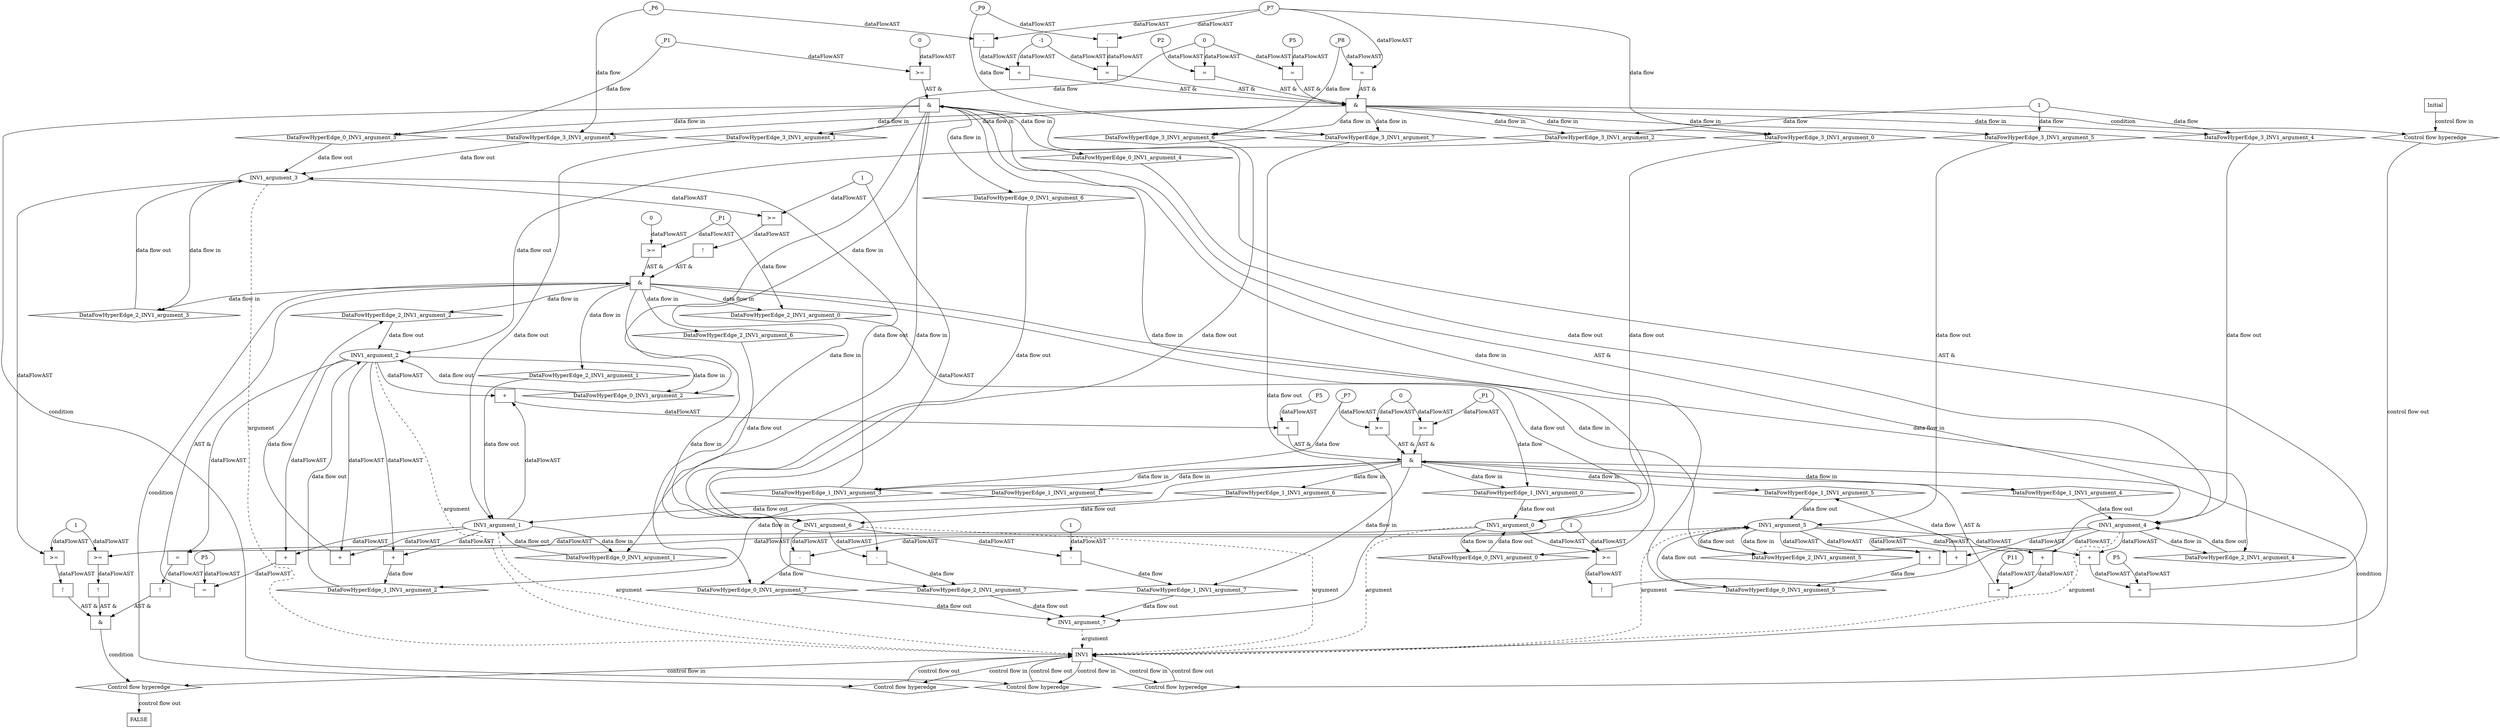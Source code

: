 digraph dag {
"INV1" [label="INV1" nodeName="INV1" class=cfn  shape="rect"];
FALSE [label="FALSE" nodeName=FALSE class=cfn  shape="rect"];
Initial [label="Initial" nodeName=Initial class=cfn  shape="rect"];
ControlFowHyperEdge_0 [label="Control flow hyperedge" nodeName=ControlFowHyperEdge_0 class=controlFlowHyperEdge shape="diamond"];
"INV1" -> ControlFowHyperEdge_0 [label="control flow in"]
ControlFowHyperEdge_0 -> "INV1" [label="control flow out"]
ControlFowHyperEdge_1 [label="Control flow hyperedge" nodeName=ControlFowHyperEdge_1 class=controlFlowHyperEdge shape="diamond"];
"INV1" -> ControlFowHyperEdge_1 [label="control flow in"]
ControlFowHyperEdge_1 -> "INV1" [label="control flow out"]
ControlFowHyperEdge_2 [label="Control flow hyperedge" nodeName=ControlFowHyperEdge_2 class=controlFlowHyperEdge shape="diamond"];
"INV1" -> ControlFowHyperEdge_2 [label="control flow in"]
ControlFowHyperEdge_2 -> "INV1" [label="control flow out"]
ControlFowHyperEdge_3 [label="Control flow hyperedge" nodeName=ControlFowHyperEdge_3 class=controlFlowHyperEdge shape="diamond"];
"Initial" -> ControlFowHyperEdge_3 [label="control flow in"]
ControlFowHyperEdge_3 -> "INV1" [label="control flow out"]
ControlFowHyperEdge_4 [label="Control flow hyperedge" nodeName=ControlFowHyperEdge_4 class=controlFlowHyperEdge shape="diamond"];
"INV1" -> ControlFowHyperEdge_4 [label="control flow in"]
ControlFowHyperEdge_4 -> "FALSE" [label="control flow out"]
"INV1_argument_0" [label="INV1_argument_0" nodeName=argument0 class=argument  head="INV1" shape="oval"];
"INV1_argument_0" -> "INV1"[label="argument" style="dashed"]
"INV1_argument_1" [label="INV1_argument_1" nodeName=argument1 class=argument  head="INV1" shape="oval"];
"INV1_argument_1" -> "INV1"[label="argument" style="dashed"]
"INV1_argument_2" [label="INV1_argument_2" nodeName=argument2 class=argument  head="INV1" shape="oval"];
"INV1_argument_2" -> "INV1"[label="argument" style="dashed"]
"INV1_argument_3" [label="INV1_argument_3" nodeName=argument3 class=argument  head="INV1" shape="oval"];
"INV1_argument_3" -> "INV1"[label="argument" style="dashed"]
"INV1_argument_4" [label="INV1_argument_4" nodeName=argument4 class=argument  head="INV1" shape="oval"];
"INV1_argument_4" -> "INV1"[label="argument" style="dashed"]
"INV1_argument_5" [label="INV1_argument_5" nodeName=argument5 class=argument  head="INV1" shape="oval"];
"INV1_argument_5" -> "INV1"[label="argument" style="dashed"]
"INV1_argument_6" [label="INV1_argument_6" nodeName=argument6 class=argument  head="INV1" shape="oval"];
"INV1_argument_6" -> "INV1"[label="argument" style="dashed"]
"INV1_argument_7" [label="INV1_argument_7" nodeName=argument7 class=argument  head="INV1" shape="oval"];
"INV1_argument_7" -> "INV1"[label="argument" style="dashed"]

"xxxINV1___INV1_0xxx_and" [label="&" nodeName="xxxINV1___INV1_0xxx_and" class=Operator shape="rect"];
"xxxINV1___INV1_0xxxguard_0_node_0" [label="=" nodeName="xxxINV1___INV1_0xxxguard_0_node_0" class=Operator  shape="rect"];
"xxxINV1___INV1_0xxxguard_0_node_1" [label="+" nodeName="xxxINV1___INV1_0xxxguard_0_node_1" class= Operator shape="rect"];
"xxxINV1___INV1_0xxxguard_0_node_4" [label="P5" nodeName="xxxINV1___INV1_0xxxguard_0_node_4" class=Constant ];
"xxxINV1___INV1_0xxxguard_0_node_1" -> "xxxINV1___INV1_0xxxguard_0_node_0"[label="dataFlowAST"]
"xxxINV1___INV1_0xxxguard_0_node_4" -> "xxxINV1___INV1_0xxxguard_0_node_0"[label="dataFlowAST"]
"INV1_argument_4" -> "xxxINV1___INV1_0xxxguard_0_node_1"[label="dataFlowAST"]
"INV1_argument_5" -> "xxxINV1___INV1_0xxxguard_0_node_1"[label="dataFlowAST"]

"xxxINV1___INV1_0xxxguard_0_node_0" -> "xxxINV1___INV1_0xxx_and" [label="AST &"];
"xxxINV1___INV1_0xxxguard1_node_0" [label=">=" nodeName="xxxINV1___INV1_0xxxguard1_node_0" class=Operator  shape="rect"];
"xxxINV1___INV1_0xxxguard1_node_2" [label="0" nodeName="xxxINV1___INV1_0xxxguard1_node_2" class=Literal ];
"xxxINV1___INV1_0xxxdataFlow_0_node_0" -> "xxxINV1___INV1_0xxxguard1_node_0"[label="dataFlowAST"]
"xxxINV1___INV1_0xxxguard1_node_2" -> "xxxINV1___INV1_0xxxguard1_node_0"[label="dataFlowAST"]

"xxxINV1___INV1_0xxxguard1_node_0" -> "xxxINV1___INV1_0xxx_and" [label="AST &"];
"xxxINV1___INV1_0xxxguard2_node_0" [label="!" nodeName="xxxINV1___INV1_0xxxguard2_node_0" class=Operator shape="rect"];
"xxxINV1___INV1_0xxxguard2_node_1" [label=">=" nodeName="xxxINV1___INV1_0xxxguard2_node_1" class=Operator  shape="rect"];
"xxxINV1___INV1_0xxxguard2_node_1" -> "xxxINV1___INV1_0xxxguard2_node_0"[label="dataFlowAST"]
"INV1_argument_0" -> "xxxINV1___INV1_0xxxguard2_node_1"[label="dataFlowAST"]
"xxxINV1___INV1_0xxxdataFlow2_node_2" -> "xxxINV1___INV1_0xxxguard2_node_1"[label="dataFlowAST"]

"xxxINV1___INV1_0xxxguard2_node_0" -> "xxxINV1___INV1_0xxx_and" [label="AST &"];
"xxxINV1___INV1_0xxx_and" -> "ControlFowHyperEdge_0" [label="condition"];
"xxxINV1___INV1_0xxxdataFlow_0_node_0" [label="_P1" nodeName="xxxINV1___INV1_0xxxdataFlow_0_node_0" class=Constant ];

"xxxINV1___INV1_0xxxdataFlow_0_node_0" -> "DataFowHyperEdge_0_INV1_argument_3" [label="data flow"];
"xxxINV1___INV1_0xxxdataFlow1_node_0" [label="+" nodeName="xxxINV1___INV1_0xxxdataFlow1_node_0" class= Operator shape="rect"];
"INV1_argument_4" -> "xxxINV1___INV1_0xxxdataFlow1_node_0"[label="dataFlowAST"]
"INV1_argument_5" -> "xxxINV1___INV1_0xxxdataFlow1_node_0"[label="dataFlowAST"]

"xxxINV1___INV1_0xxxdataFlow1_node_0" -> "DataFowHyperEdge_0_INV1_argument_5" [label="data flow"];
"xxxINV1___INV1_0xxxdataFlow2_node_0" [label="-" nodeName="xxxINV1___INV1_0xxxdataFlow2_node_0" class= Operator shape="rect"];
"xxxINV1___INV1_0xxxdataFlow2_node_2" [label="1" nodeName="xxxINV1___INV1_0xxxdataFlow2_node_2" class=Literal ];
"INV1_argument_6" -> "xxxINV1___INV1_0xxxdataFlow2_node_0"[label="dataFlowAST"]
"xxxINV1___INV1_0xxxdataFlow2_node_2" -> "xxxINV1___INV1_0xxxdataFlow2_node_0"[label="dataFlowAST"]

"xxxINV1___INV1_0xxxdataFlow2_node_0" -> "DataFowHyperEdge_0_INV1_argument_7" [label="data flow"];
"xxxINV1___INV1_1xxx_and" [label="&" nodeName="xxxINV1___INV1_1xxx_and" class=Operator shape="rect"];
"xxxINV1___INV1_1xxxguard_0_node_0" [label="=" nodeName="xxxINV1___INV1_1xxxguard_0_node_0" class=Operator  shape="rect"];
"xxxINV1___INV1_1xxxguard_0_node_1" [label="+" nodeName="xxxINV1___INV1_1xxxguard_0_node_1" class= Operator shape="rect"];
"xxxINV1___INV1_1xxxguard_0_node_4" [label="P5" nodeName="xxxINV1___INV1_1xxxguard_0_node_4" class=Constant ];
"xxxINV1___INV1_1xxxguard_0_node_1" -> "xxxINV1___INV1_1xxxguard_0_node_0"[label="dataFlowAST"]
"xxxINV1___INV1_1xxxguard_0_node_4" -> "xxxINV1___INV1_1xxxguard_0_node_0"[label="dataFlowAST"]
"INV1_argument_1" -> "xxxINV1___INV1_1xxxguard_0_node_1"[label="dataFlowAST"]
"INV1_argument_2" -> "xxxINV1___INV1_1xxxguard_0_node_1"[label="dataFlowAST"]

"xxxINV1___INV1_1xxxguard_0_node_0" -> "xxxINV1___INV1_1xxx_and" [label="AST &"];
"xxxINV1___INV1_1xxxguard1_node_0" [label=">=" nodeName="xxxINV1___INV1_1xxxguard1_node_0" class=Operator  shape="rect"];
"xxxINV1___INV1_1xxxguard1_node_2" [label="0" nodeName="xxxINV1___INV1_1xxxguard1_node_2" class=Literal ];
"xxxINV1___INV1_1xxxdataFlow1_node_0" -> "xxxINV1___INV1_1xxxguard1_node_0"[label="dataFlowAST"]
"xxxINV1___INV1_1xxxguard1_node_2" -> "xxxINV1___INV1_1xxxguard1_node_0"[label="dataFlowAST"]

"xxxINV1___INV1_1xxxguard1_node_0" -> "xxxINV1___INV1_1xxx_and" [label="AST &"];
"xxxINV1___INV1_1xxxguard2_node_0" [label=">=" nodeName="xxxINV1___INV1_1xxxguard2_node_0" class=Operator  shape="rect"];
"xxxINV1___INV1_1xxxdataFlow4_node_0" -> "xxxINV1___INV1_1xxxguard2_node_0"[label="dataFlowAST"]
"xxxINV1___INV1_1xxxguard1_node_2" -> "xxxINV1___INV1_1xxxguard2_node_0"[label="dataFlowAST"]

"xxxINV1___INV1_1xxxguard2_node_0" -> "xxxINV1___INV1_1xxx_and" [label="AST &"];
"xxxINV1___INV1_1xxxguard3_node_0" [label="=" nodeName="xxxINV1___INV1_1xxxguard3_node_0" class=Operator  shape="rect"];
"xxxINV1___INV1_1xxxguard3_node_1" [label="+" nodeName="xxxINV1___INV1_1xxxguard3_node_1" class= Operator shape="rect"];
"xxxINV1___INV1_1xxxguard3_node_4" [label="P11" nodeName="xxxINV1___INV1_1xxxguard3_node_4" class=Constant ];
"xxxINV1___INV1_1xxxguard3_node_1" -> "xxxINV1___INV1_1xxxguard3_node_0"[label="dataFlowAST"]
"xxxINV1___INV1_1xxxguard3_node_4" -> "xxxINV1___INV1_1xxxguard3_node_0"[label="dataFlowAST"]
"INV1_argument_4" -> "xxxINV1___INV1_1xxxguard3_node_1"[label="dataFlowAST"]
"INV1_argument_5" -> "xxxINV1___INV1_1xxxguard3_node_1"[label="dataFlowAST"]

"xxxINV1___INV1_1xxxguard3_node_0" -> "xxxINV1___INV1_1xxx_and" [label="AST &"];
"xxxINV1___INV1_1xxx_and" -> "ControlFowHyperEdge_1" [label="condition"];
"xxxINV1___INV1_1xxxdataFlow_0_node_0" [label="+" nodeName="xxxINV1___INV1_1xxxdataFlow_0_node_0" class= Operator shape="rect"];
"INV1_argument_1" -> "xxxINV1___INV1_1xxxdataFlow_0_node_0"[label="dataFlowAST"]
"INV1_argument_2" -> "xxxINV1___INV1_1xxxdataFlow_0_node_0"[label="dataFlowAST"]

"xxxINV1___INV1_1xxxdataFlow_0_node_0" -> "DataFowHyperEdge_1_INV1_argument_2" [label="data flow"];
"xxxINV1___INV1_1xxxdataFlow1_node_0" [label="_P7" nodeName="xxxINV1___INV1_1xxxdataFlow1_node_0" class=Constant ];

"xxxINV1___INV1_1xxxdataFlow1_node_0" -> "DataFowHyperEdge_1_INV1_argument_3" [label="data flow"];
"xxxINV1___INV1_1xxxdataFlow2_node_0" [label="-" nodeName="xxxINV1___INV1_1xxxdataFlow2_node_0" class= Operator shape="rect"];
"xxxINV1___INV1_1xxxdataFlow2_node_2" [label="1" nodeName="xxxINV1___INV1_1xxxdataFlow2_node_2" class=Literal ];
"INV1_argument_6" -> "xxxINV1___INV1_1xxxdataFlow2_node_0"[label="dataFlowAST"]
"xxxINV1___INV1_1xxxdataFlow2_node_2" -> "xxxINV1___INV1_1xxxdataFlow2_node_0"[label="dataFlowAST"]

"xxxINV1___INV1_1xxxdataFlow2_node_0" -> "DataFowHyperEdge_1_INV1_argument_7" [label="data flow"];
"xxxINV1___INV1_1xxxdataFlow3_node_0" [label="+" nodeName="xxxINV1___INV1_1xxxdataFlow3_node_0" class= Operator shape="rect"];
"INV1_argument_4" -> "xxxINV1___INV1_1xxxdataFlow3_node_0"[label="dataFlowAST"]
"INV1_argument_5" -> "xxxINV1___INV1_1xxxdataFlow3_node_0"[label="dataFlowAST"]

"xxxINV1___INV1_1xxxdataFlow3_node_0" -> "DataFowHyperEdge_1_INV1_argument_5" [label="data flow"];
"xxxINV1___INV1_1xxxdataFlow4_node_0" [label="_P1" nodeName="xxxINV1___INV1_1xxxdataFlow4_node_0" class=Constant ];

"xxxINV1___INV1_1xxxdataFlow4_node_0" -> "DataFowHyperEdge_1_INV1_argument_0" [label="data flow"];
"xxxINV1___INV1_2xxx_and" [label="&" nodeName="xxxINV1___INV1_2xxx_and" class=Operator shape="rect"];
"xxxINV1___INV1_2xxxguard_0_node_0" [label="=" nodeName="xxxINV1___INV1_2xxxguard_0_node_0" class=Operator  shape="rect"];
"xxxINV1___INV1_2xxxguard_0_node_1" [label="+" nodeName="xxxINV1___INV1_2xxxguard_0_node_1" class= Operator shape="rect"];
"xxxINV1___INV1_2xxxguard_0_node_4" [label="P5" nodeName="xxxINV1___INV1_2xxxguard_0_node_4" class=Constant ];
"xxxINV1___INV1_2xxxguard_0_node_1" -> "xxxINV1___INV1_2xxxguard_0_node_0"[label="dataFlowAST"]
"xxxINV1___INV1_2xxxguard_0_node_4" -> "xxxINV1___INV1_2xxxguard_0_node_0"[label="dataFlowAST"]
"INV1_argument_1" -> "xxxINV1___INV1_2xxxguard_0_node_1"[label="dataFlowAST"]
"INV1_argument_2" -> "xxxINV1___INV1_2xxxguard_0_node_1"[label="dataFlowAST"]

"xxxINV1___INV1_2xxxguard_0_node_0" -> "xxxINV1___INV1_2xxx_and" [label="AST &"];
"xxxINV1___INV1_2xxxguard1_node_0" [label=">=" nodeName="xxxINV1___INV1_2xxxguard1_node_0" class=Operator  shape="rect"];
"xxxINV1___INV1_2xxxguard1_node_2" [label="0" nodeName="xxxINV1___INV1_2xxxguard1_node_2" class=Literal ];
"xxxINV1___INV1_2xxxdataFlow_0_node_0" -> "xxxINV1___INV1_2xxxguard1_node_0"[label="dataFlowAST"]
"xxxINV1___INV1_2xxxguard1_node_2" -> "xxxINV1___INV1_2xxxguard1_node_0"[label="dataFlowAST"]

"xxxINV1___INV1_2xxxguard1_node_0" -> "xxxINV1___INV1_2xxx_and" [label="AST &"];
"xxxINV1___INV1_2xxxguard2_node_0" [label="!" nodeName="xxxINV1___INV1_2xxxguard2_node_0" class=Operator shape="rect"];
"xxxINV1___INV1_2xxxguard2_node_1" [label=">=" nodeName="xxxINV1___INV1_2xxxguard2_node_1" class=Operator  shape="rect"];
"xxxINV1___INV1_2xxxguard2_node_1" -> "xxxINV1___INV1_2xxxguard2_node_0"[label="dataFlowAST"]
"INV1_argument_3" -> "xxxINV1___INV1_2xxxguard2_node_1"[label="dataFlowAST"]
"xxxINV1___INV1_2xxxdataFlow2_node_2" -> "xxxINV1___INV1_2xxxguard2_node_1"[label="dataFlowAST"]

"xxxINV1___INV1_2xxxguard2_node_0" -> "xxxINV1___INV1_2xxx_and" [label="AST &"];
"xxxINV1___INV1_2xxx_and" -> "ControlFowHyperEdge_2" [label="condition"];
"xxxINV1___INV1_2xxxdataFlow_0_node_0" [label="_P1" nodeName="xxxINV1___INV1_2xxxdataFlow_0_node_0" class=Constant ];

"xxxINV1___INV1_2xxxdataFlow_0_node_0" -> "DataFowHyperEdge_2_INV1_argument_0" [label="data flow"];
"xxxINV1___INV1_2xxxdataFlow1_node_0" [label="+" nodeName="xxxINV1___INV1_2xxxdataFlow1_node_0" class= Operator shape="rect"];
"INV1_argument_1" -> "xxxINV1___INV1_2xxxdataFlow1_node_0"[label="dataFlowAST"]
"INV1_argument_2" -> "xxxINV1___INV1_2xxxdataFlow1_node_0"[label="dataFlowAST"]

"xxxINV1___INV1_2xxxdataFlow1_node_0" -> "DataFowHyperEdge_2_INV1_argument_2" [label="data flow"];
"xxxINV1___INV1_2xxxdataFlow2_node_0" [label="-" nodeName="xxxINV1___INV1_2xxxdataFlow2_node_0" class= Operator shape="rect"];
"xxxINV1___INV1_2xxxdataFlow2_node_2" [label="1" nodeName="xxxINV1___INV1_2xxxdataFlow2_node_2" class=Literal ];
"INV1_argument_6" -> "xxxINV1___INV1_2xxxdataFlow2_node_0"[label="dataFlowAST"]
"xxxINV1___INV1_2xxxdataFlow2_node_2" -> "xxxINV1___INV1_2xxxdataFlow2_node_0"[label="dataFlowAST"]

"xxxINV1___INV1_2xxxdataFlow2_node_0" -> "DataFowHyperEdge_2_INV1_argument_7" [label="data flow"];
"xxxINV1___Initial_3xxx_and" [label="&" nodeName="xxxINV1___Initial_3xxx_and" class=Operator shape="rect"];
"xxxINV1___Initial_3xxxguard2_node_0" [label="=" nodeName="xxxINV1___Initial_3xxxguard2_node_0" class=Operator  shape="rect"];
"xxxINV1___Initial_3xxxguard2_node_1" [label="P2" nodeName="xxxINV1___Initial_3xxxguard2_node_1" class=Constant ];
"xxxINV1___Initial_3xxxguard2_node_1" -> "xxxINV1___Initial_3xxxguard2_node_0"[label="dataFlowAST"]
"xxxINV1___Initial_3xxxdataFlow1_node_0" -> "xxxINV1___Initial_3xxxguard2_node_0"[label="dataFlowAST"]

"xxxINV1___Initial_3xxxguard2_node_0" -> "xxxINV1___Initial_3xxx_and" [label="AST &"];
"xxxINV1___Initial_3xxxguard3_node_0" [label="=" nodeName="xxxINV1___Initial_3xxxguard3_node_0" class=Operator  shape="rect"];
"xxxINV1___Initial_3xxxguard3_node_1" [label="P5" nodeName="xxxINV1___Initial_3xxxguard3_node_1" class=Constant ];
"xxxINV1___Initial_3xxxguard3_node_1" -> "xxxINV1___Initial_3xxxguard3_node_0"[label="dataFlowAST"]
"xxxINV1___Initial_3xxxdataFlow1_node_0" -> "xxxINV1___Initial_3xxxguard3_node_0"[label="dataFlowAST"]

"xxxINV1___Initial_3xxxguard3_node_0" -> "xxxINV1___Initial_3xxx_and" [label="AST &"];
"xxxINV1___Initial_3xxxguard4_node_0" [label="=" nodeName="xxxINV1___Initial_3xxxguard4_node_0" class=Operator  shape="rect"];
"xxxINV1___Initial_3xxxguard4_node_1" [label="-" nodeName="xxxINV1___Initial_3xxxguard4_node_1" class= Operator shape="rect"];
"xxxINV1___Initial_3xxxguard4_node_1" -> "xxxINV1___Initial_3xxxguard4_node_0"[label="dataFlowAST"]
"xxxINV1___Initial_3xxxguard_0_node_4" -> "xxxINV1___Initial_3xxxguard4_node_0"[label="dataFlowAST"]
"xxxINV1___Initial_3xxxdataFlow4_node_0" -> "xxxINV1___Initial_3xxxguard4_node_1"[label="dataFlowAST"]
"xxxINV1___Initial_3xxxdataFlow7_node_0" -> "xxxINV1___Initial_3xxxguard4_node_1"[label="dataFlowAST"]

"xxxINV1___Initial_3xxxguard4_node_0" -> "xxxINV1___Initial_3xxx_and" [label="AST &"];
"xxxINV1___Initial_3xxxguard_0_node_0" [label="=" nodeName="xxxINV1___Initial_3xxxguard_0_node_0" class=Operator  shape="rect"];
"xxxINV1___Initial_3xxxguard_0_node_1" [label="-" nodeName="xxxINV1___Initial_3xxxguard_0_node_1" class= Operator shape="rect"];
"xxxINV1___Initial_3xxxguard_0_node_4" [label="-1" nodeName="xxxINV1___Initial_3xxxguard_0_node_4" class=Literal ];
"xxxINV1___Initial_3xxxguard_0_node_1" -> "xxxINV1___Initial_3xxxguard_0_node_0"[label="dataFlowAST"]
"xxxINV1___Initial_3xxxguard_0_node_4" -> "xxxINV1___Initial_3xxxguard_0_node_0"[label="dataFlowAST"]
"xxxINV1___Initial_3xxxdataFlow3_node_0" -> "xxxINV1___Initial_3xxxguard_0_node_1"[label="dataFlowAST"]
"xxxINV1___Initial_3xxxdataFlow7_node_0" -> "xxxINV1___Initial_3xxxguard_0_node_1"[label="dataFlowAST"]

"xxxINV1___Initial_3xxxguard_0_node_0" -> "xxxINV1___Initial_3xxx_and" [label="AST &"];
"xxxINV1___Initial_3xxxguard1_node_0" [label="=" nodeName="xxxINV1___Initial_3xxxguard1_node_0" class=Operator  shape="rect"];
"xxxINV1___Initial_3xxxdataFlow5_node_0" -> "xxxINV1___Initial_3xxxguard1_node_0"[label="dataFlowAST"]
"xxxINV1___Initial_3xxxdataFlow7_node_0" -> "xxxINV1___Initial_3xxxguard1_node_0"[label="dataFlowAST"]

"xxxINV1___Initial_3xxxguard1_node_0" -> "xxxINV1___Initial_3xxx_and" [label="AST &"];
"xxxINV1___Initial_3xxx_and" -> "ControlFowHyperEdge_3" [label="condition"];
"xxxINV1___Initial_3xxxdataFlow_0_node_0" [label="1" nodeName="xxxINV1___Initial_3xxxdataFlow_0_node_0" class=Literal ];

"xxxINV1___Initial_3xxxdataFlow_0_node_0" -> "DataFowHyperEdge_3_INV1_argument_4" [label="data flow"];
"xxxINV1___Initial_3xxxdataFlow1_node_0" [label="0" nodeName="xxxINV1___Initial_3xxxdataFlow1_node_0" class=Literal ];

"xxxINV1___Initial_3xxxdataFlow1_node_0" -> "DataFowHyperEdge_3_INV1_argument_1" [label="data flow"];

"xxxINV1___Initial_3xxxdataFlow_0_node_0" -> "DataFowHyperEdge_3_INV1_argument_2" [label="data flow"];
"xxxINV1___Initial_3xxxdataFlow3_node_0" [label="_P6" nodeName="xxxINV1___Initial_3xxxdataFlow3_node_0" class=Constant ];

"xxxINV1___Initial_3xxxdataFlow3_node_0" -> "DataFowHyperEdge_3_INV1_argument_3" [label="data flow"];
"xxxINV1___Initial_3xxxdataFlow4_node_0" [label="_P9" nodeName="xxxINV1___Initial_3xxxdataFlow4_node_0" class=Constant ];

"xxxINV1___Initial_3xxxdataFlow4_node_0" -> "DataFowHyperEdge_3_INV1_argument_7" [label="data flow"];
"xxxINV1___Initial_3xxxdataFlow5_node_0" [label="_P8" nodeName="xxxINV1___Initial_3xxxdataFlow5_node_0" class=Constant ];

"xxxINV1___Initial_3xxxdataFlow5_node_0" -> "DataFowHyperEdge_3_INV1_argument_6" [label="data flow"];

"xxxINV1___Initial_3xxxdataFlow_0_node_0" -> "DataFowHyperEdge_3_INV1_argument_5" [label="data flow"];
"xxxINV1___Initial_3xxxdataFlow7_node_0" [label="_P7" nodeName="xxxINV1___Initial_3xxxdataFlow7_node_0" class=Constant ];

"xxxINV1___Initial_3xxxdataFlow7_node_0" -> "DataFowHyperEdge_3_INV1_argument_0" [label="data flow"];
"xxxFALSE___INV1_4xxx_and" [label="&" nodeName="xxxFALSE___INV1_4xxx_and" class=Operator shape="rect"];
"xxxFALSE___INV1_4xxxguard_0_node_0" [label="!" nodeName="xxxFALSE___INV1_4xxxguard_0_node_0" class=Operator shape="rect"];
"xxxFALSE___INV1_4xxxguard_0_node_1" [label=">=" nodeName="xxxFALSE___INV1_4xxxguard_0_node_1" class=Operator  shape="rect"];
"xxxFALSE___INV1_4xxxguard_0_node_3" [label="1" nodeName="xxxFALSE___INV1_4xxxguard_0_node_3" class=Literal ];
"xxxFALSE___INV1_4xxxguard_0_node_1" -> "xxxFALSE___INV1_4xxxguard_0_node_0"[label="dataFlowAST"]
"INV1_argument_0" -> "xxxFALSE___INV1_4xxxguard_0_node_1"[label="dataFlowAST"]
"xxxFALSE___INV1_4xxxguard_0_node_3" -> "xxxFALSE___INV1_4xxxguard_0_node_1"[label="dataFlowAST"]

"xxxFALSE___INV1_4xxxguard_0_node_0" -> "xxxFALSE___INV1_4xxx_and" [label="AST &"];
"xxxFALSE___INV1_4xxxguard1_node_0" [label="!" nodeName="xxxFALSE___INV1_4xxxguard1_node_0" class=Operator shape="rect"];
"xxxFALSE___INV1_4xxxguard1_node_1" [label=">=" nodeName="xxxFALSE___INV1_4xxxguard1_node_1" class=Operator  shape="rect"];
"xxxFALSE___INV1_4xxxguard1_node_1" -> "xxxFALSE___INV1_4xxxguard1_node_0"[label="dataFlowAST"]
"INV1_argument_3" -> "xxxFALSE___INV1_4xxxguard1_node_1"[label="dataFlowAST"]
"xxxFALSE___INV1_4xxxguard_0_node_3" -> "xxxFALSE___INV1_4xxxguard1_node_1"[label="dataFlowAST"]

"xxxFALSE___INV1_4xxxguard1_node_0" -> "xxxFALSE___INV1_4xxx_and" [label="AST &"];
"xxxFALSE___INV1_4xxxguard2_node_0" [label="!" nodeName="xxxFALSE___INV1_4xxxguard2_node_0" class=Operator shape="rect"];
"xxxFALSE___INV1_4xxxguard2_node_1" [label="=" nodeName="xxxFALSE___INV1_4xxxguard2_node_1" class=Operator  shape="rect"];
"xxxFALSE___INV1_4xxxguard2_node_1" -> "xxxFALSE___INV1_4xxxguard2_node_0"[label="dataFlowAST"]
"INV1_argument_2" -> "xxxFALSE___INV1_4xxxguard2_node_1"[label="dataFlowAST"]
"INV1_argument_5" -> "xxxFALSE___INV1_4xxxguard2_node_1"[label="dataFlowAST"]

"xxxFALSE___INV1_4xxxguard2_node_0" -> "xxxFALSE___INV1_4xxx_and" [label="AST &"];
"xxxFALSE___INV1_4xxx_and" -> "ControlFowHyperEdge_4" [label="condition"];
"DataFowHyperEdge_0_INV1_argument_0" [label="DataFowHyperEdge_0_INV1_argument_0" nodeName="DataFowHyperEdge_0_INV1_argument_0" class=DataFlowHyperedge shape="diamond"];
"DataFowHyperEdge_0_INV1_argument_0" -> "INV1_argument_0"[label="data flow out"]
"xxxINV1___INV1_0xxx_and" -> "DataFowHyperEdge_0_INV1_argument_0"[label="data flow in"]
"DataFowHyperEdge_0_INV1_argument_1" [label="DataFowHyperEdge_0_INV1_argument_1" nodeName="DataFowHyperEdge_0_INV1_argument_1" class=DataFlowHyperedge shape="diamond"];
"DataFowHyperEdge_0_INV1_argument_1" -> "INV1_argument_1"[label="data flow out"]
"xxxINV1___INV1_0xxx_and" -> "DataFowHyperEdge_0_INV1_argument_1"[label="data flow in"]
"DataFowHyperEdge_0_INV1_argument_2" [label="DataFowHyperEdge_0_INV1_argument_2" nodeName="DataFowHyperEdge_0_INV1_argument_2" class=DataFlowHyperedge shape="diamond"];
"DataFowHyperEdge_0_INV1_argument_2" -> "INV1_argument_2"[label="data flow out"]
"xxxINV1___INV1_0xxx_and" -> "DataFowHyperEdge_0_INV1_argument_2"[label="data flow in"]
"DataFowHyperEdge_0_INV1_argument_3" [label="DataFowHyperEdge_0_INV1_argument_3" nodeName="DataFowHyperEdge_0_INV1_argument_3" class=DataFlowHyperedge shape="diamond"];
"DataFowHyperEdge_0_INV1_argument_3" -> "INV1_argument_3"[label="data flow out"]
"xxxINV1___INV1_0xxx_and" -> "DataFowHyperEdge_0_INV1_argument_3"[label="data flow in"]
"DataFowHyperEdge_0_INV1_argument_4" [label="DataFowHyperEdge_0_INV1_argument_4" nodeName="DataFowHyperEdge_0_INV1_argument_4" class=DataFlowHyperedge shape="diamond"];
"DataFowHyperEdge_0_INV1_argument_4" -> "INV1_argument_4"[label="data flow out"]
"xxxINV1___INV1_0xxx_and" -> "DataFowHyperEdge_0_INV1_argument_4"[label="data flow in"]
"DataFowHyperEdge_0_INV1_argument_5" [label="DataFowHyperEdge_0_INV1_argument_5" nodeName="DataFowHyperEdge_0_INV1_argument_5" class=DataFlowHyperedge shape="diamond"];
"DataFowHyperEdge_0_INV1_argument_5" -> "INV1_argument_5"[label="data flow out"]
"xxxINV1___INV1_0xxx_and" -> "DataFowHyperEdge_0_INV1_argument_5"[label="data flow in"]
"DataFowHyperEdge_0_INV1_argument_6" [label="DataFowHyperEdge_0_INV1_argument_6" nodeName="DataFowHyperEdge_0_INV1_argument_6" class=DataFlowHyperedge shape="diamond"];
"DataFowHyperEdge_0_INV1_argument_6" -> "INV1_argument_6"[label="data flow out"]
"xxxINV1___INV1_0xxx_and" -> "DataFowHyperEdge_0_INV1_argument_6"[label="data flow in"]
"DataFowHyperEdge_0_INV1_argument_7" [label="DataFowHyperEdge_0_INV1_argument_7" nodeName="DataFowHyperEdge_0_INV1_argument_7" class=DataFlowHyperedge shape="diamond"];
"DataFowHyperEdge_0_INV1_argument_7" -> "INV1_argument_7"[label="data flow out"]
"xxxINV1___INV1_0xxx_and" -> "DataFowHyperEdge_0_INV1_argument_7"[label="data flow in"]
"DataFowHyperEdge_1_INV1_argument_0" [label="DataFowHyperEdge_1_INV1_argument_0" nodeName="DataFowHyperEdge_1_INV1_argument_0" class=DataFlowHyperedge shape="diamond"];
"DataFowHyperEdge_1_INV1_argument_0" -> "INV1_argument_0"[label="data flow out"]
"xxxINV1___INV1_1xxx_and" -> "DataFowHyperEdge_1_INV1_argument_0"[label="data flow in"]
"DataFowHyperEdge_1_INV1_argument_1" [label="DataFowHyperEdge_1_INV1_argument_1" nodeName="DataFowHyperEdge_1_INV1_argument_1" class=DataFlowHyperedge shape="diamond"];
"DataFowHyperEdge_1_INV1_argument_1" -> "INV1_argument_1"[label="data flow out"]
"xxxINV1___INV1_1xxx_and" -> "DataFowHyperEdge_1_INV1_argument_1"[label="data flow in"]
"DataFowHyperEdge_1_INV1_argument_2" [label="DataFowHyperEdge_1_INV1_argument_2" nodeName="DataFowHyperEdge_1_INV1_argument_2" class=DataFlowHyperedge shape="diamond"];
"DataFowHyperEdge_1_INV1_argument_2" -> "INV1_argument_2"[label="data flow out"]
"xxxINV1___INV1_1xxx_and" -> "DataFowHyperEdge_1_INV1_argument_2"[label="data flow in"]
"DataFowHyperEdge_1_INV1_argument_3" [label="DataFowHyperEdge_1_INV1_argument_3" nodeName="DataFowHyperEdge_1_INV1_argument_3" class=DataFlowHyperedge shape="diamond"];
"DataFowHyperEdge_1_INV1_argument_3" -> "INV1_argument_3"[label="data flow out"]
"xxxINV1___INV1_1xxx_and" -> "DataFowHyperEdge_1_INV1_argument_3"[label="data flow in"]
"DataFowHyperEdge_1_INV1_argument_4" [label="DataFowHyperEdge_1_INV1_argument_4" nodeName="DataFowHyperEdge_1_INV1_argument_4" class=DataFlowHyperedge shape="diamond"];
"DataFowHyperEdge_1_INV1_argument_4" -> "INV1_argument_4"[label="data flow out"]
"xxxINV1___INV1_1xxx_and" -> "DataFowHyperEdge_1_INV1_argument_4"[label="data flow in"]
"DataFowHyperEdge_1_INV1_argument_5" [label="DataFowHyperEdge_1_INV1_argument_5" nodeName="DataFowHyperEdge_1_INV1_argument_5" class=DataFlowHyperedge shape="diamond"];
"DataFowHyperEdge_1_INV1_argument_5" -> "INV1_argument_5"[label="data flow out"]
"xxxINV1___INV1_1xxx_and" -> "DataFowHyperEdge_1_INV1_argument_5"[label="data flow in"]
"DataFowHyperEdge_1_INV1_argument_6" [label="DataFowHyperEdge_1_INV1_argument_6" nodeName="DataFowHyperEdge_1_INV1_argument_6" class=DataFlowHyperedge shape="diamond"];
"DataFowHyperEdge_1_INV1_argument_6" -> "INV1_argument_6"[label="data flow out"]
"xxxINV1___INV1_1xxx_and" -> "DataFowHyperEdge_1_INV1_argument_6"[label="data flow in"]
"DataFowHyperEdge_1_INV1_argument_7" [label="DataFowHyperEdge_1_INV1_argument_7" nodeName="DataFowHyperEdge_1_INV1_argument_7" class=DataFlowHyperedge shape="diamond"];
"DataFowHyperEdge_1_INV1_argument_7" -> "INV1_argument_7"[label="data flow out"]
"xxxINV1___INV1_1xxx_and" -> "DataFowHyperEdge_1_INV1_argument_7"[label="data flow in"]
"DataFowHyperEdge_2_INV1_argument_0" [label="DataFowHyperEdge_2_INV1_argument_0" nodeName="DataFowHyperEdge_2_INV1_argument_0" class=DataFlowHyperedge shape="diamond"];
"DataFowHyperEdge_2_INV1_argument_0" -> "INV1_argument_0"[label="data flow out"]
"xxxINV1___INV1_2xxx_and" -> "DataFowHyperEdge_2_INV1_argument_0"[label="data flow in"]
"DataFowHyperEdge_2_INV1_argument_1" [label="DataFowHyperEdge_2_INV1_argument_1" nodeName="DataFowHyperEdge_2_INV1_argument_1" class=DataFlowHyperedge shape="diamond"];
"DataFowHyperEdge_2_INV1_argument_1" -> "INV1_argument_1"[label="data flow out"]
"xxxINV1___INV1_2xxx_and" -> "DataFowHyperEdge_2_INV1_argument_1"[label="data flow in"]
"DataFowHyperEdge_2_INV1_argument_2" [label="DataFowHyperEdge_2_INV1_argument_2" nodeName="DataFowHyperEdge_2_INV1_argument_2" class=DataFlowHyperedge shape="diamond"];
"DataFowHyperEdge_2_INV1_argument_2" -> "INV1_argument_2"[label="data flow out"]
"xxxINV1___INV1_2xxx_and" -> "DataFowHyperEdge_2_INV1_argument_2"[label="data flow in"]
"DataFowHyperEdge_2_INV1_argument_3" [label="DataFowHyperEdge_2_INV1_argument_3" nodeName="DataFowHyperEdge_2_INV1_argument_3" class=DataFlowHyperedge shape="diamond"];
"DataFowHyperEdge_2_INV1_argument_3" -> "INV1_argument_3"[label="data flow out"]
"xxxINV1___INV1_2xxx_and" -> "DataFowHyperEdge_2_INV1_argument_3"[label="data flow in"]
"DataFowHyperEdge_2_INV1_argument_4" [label="DataFowHyperEdge_2_INV1_argument_4" nodeName="DataFowHyperEdge_2_INV1_argument_4" class=DataFlowHyperedge shape="diamond"];
"DataFowHyperEdge_2_INV1_argument_4" -> "INV1_argument_4"[label="data flow out"]
"xxxINV1___INV1_2xxx_and" -> "DataFowHyperEdge_2_INV1_argument_4"[label="data flow in"]
"DataFowHyperEdge_2_INV1_argument_5" [label="DataFowHyperEdge_2_INV1_argument_5" nodeName="DataFowHyperEdge_2_INV1_argument_5" class=DataFlowHyperedge shape="diamond"];
"DataFowHyperEdge_2_INV1_argument_5" -> "INV1_argument_5"[label="data flow out"]
"xxxINV1___INV1_2xxx_and" -> "DataFowHyperEdge_2_INV1_argument_5"[label="data flow in"]
"DataFowHyperEdge_2_INV1_argument_6" [label="DataFowHyperEdge_2_INV1_argument_6" nodeName="DataFowHyperEdge_2_INV1_argument_6" class=DataFlowHyperedge shape="diamond"];
"DataFowHyperEdge_2_INV1_argument_6" -> "INV1_argument_6"[label="data flow out"]
"xxxINV1___INV1_2xxx_and" -> "DataFowHyperEdge_2_INV1_argument_6"[label="data flow in"]
"DataFowHyperEdge_2_INV1_argument_7" [label="DataFowHyperEdge_2_INV1_argument_7" nodeName="DataFowHyperEdge_2_INV1_argument_7" class=DataFlowHyperedge shape="diamond"];
"DataFowHyperEdge_2_INV1_argument_7" -> "INV1_argument_7"[label="data flow out"]
"xxxINV1___INV1_2xxx_and" -> "DataFowHyperEdge_2_INV1_argument_7"[label="data flow in"]
"DataFowHyperEdge_3_INV1_argument_0" [label="DataFowHyperEdge_3_INV1_argument_0" nodeName="DataFowHyperEdge_3_INV1_argument_0" class=DataFlowHyperedge shape="diamond"];
"DataFowHyperEdge_3_INV1_argument_0" -> "INV1_argument_0"[label="data flow out"]
"xxxINV1___Initial_3xxx_and" -> "DataFowHyperEdge_3_INV1_argument_0"[label="data flow in"]
"DataFowHyperEdge_3_INV1_argument_1" [label="DataFowHyperEdge_3_INV1_argument_1" nodeName="DataFowHyperEdge_3_INV1_argument_1" class=DataFlowHyperedge shape="diamond"];
"DataFowHyperEdge_3_INV1_argument_1" -> "INV1_argument_1"[label="data flow out"]
"xxxINV1___Initial_3xxx_and" -> "DataFowHyperEdge_3_INV1_argument_1"[label="data flow in"]
"DataFowHyperEdge_3_INV1_argument_2" [label="DataFowHyperEdge_3_INV1_argument_2" nodeName="DataFowHyperEdge_3_INV1_argument_2" class=DataFlowHyperedge shape="diamond"];
"DataFowHyperEdge_3_INV1_argument_2" -> "INV1_argument_2"[label="data flow out"]
"xxxINV1___Initial_3xxx_and" -> "DataFowHyperEdge_3_INV1_argument_2"[label="data flow in"]
"DataFowHyperEdge_3_INV1_argument_3" [label="DataFowHyperEdge_3_INV1_argument_3" nodeName="DataFowHyperEdge_3_INV1_argument_3" class=DataFlowHyperedge shape="diamond"];
"DataFowHyperEdge_3_INV1_argument_3" -> "INV1_argument_3"[label="data flow out"]
"xxxINV1___Initial_3xxx_and" -> "DataFowHyperEdge_3_INV1_argument_3"[label="data flow in"]
"DataFowHyperEdge_3_INV1_argument_4" [label="DataFowHyperEdge_3_INV1_argument_4" nodeName="DataFowHyperEdge_3_INV1_argument_4" class=DataFlowHyperedge shape="diamond"];
"DataFowHyperEdge_3_INV1_argument_4" -> "INV1_argument_4"[label="data flow out"]
"xxxINV1___Initial_3xxx_and" -> "DataFowHyperEdge_3_INV1_argument_4"[label="data flow in"]
"DataFowHyperEdge_3_INV1_argument_5" [label="DataFowHyperEdge_3_INV1_argument_5" nodeName="DataFowHyperEdge_3_INV1_argument_5" class=DataFlowHyperedge shape="diamond"];
"DataFowHyperEdge_3_INV1_argument_5" -> "INV1_argument_5"[label="data flow out"]
"xxxINV1___Initial_3xxx_and" -> "DataFowHyperEdge_3_INV1_argument_5"[label="data flow in"]
"DataFowHyperEdge_3_INV1_argument_6" [label="DataFowHyperEdge_3_INV1_argument_6" nodeName="DataFowHyperEdge_3_INV1_argument_6" class=DataFlowHyperedge shape="diamond"];
"DataFowHyperEdge_3_INV1_argument_6" -> "INV1_argument_6"[label="data flow out"]
"xxxINV1___Initial_3xxx_and" -> "DataFowHyperEdge_3_INV1_argument_6"[label="data flow in"]
"DataFowHyperEdge_3_INV1_argument_7" [label="DataFowHyperEdge_3_INV1_argument_7" nodeName="DataFowHyperEdge_3_INV1_argument_7" class=DataFlowHyperedge shape="diamond"];
"DataFowHyperEdge_3_INV1_argument_7" -> "INV1_argument_7"[label="data flow out"]
"xxxINV1___Initial_3xxx_and" -> "DataFowHyperEdge_3_INV1_argument_7"[label="data flow in"]
"INV1_argument_0" -> "DataFowHyperEdge_0_INV1_argument_0"[label="data flow in"]
"INV1_argument_1" -> "DataFowHyperEdge_0_INV1_argument_1"[label="data flow in"]
"INV1_argument_2" -> "DataFowHyperEdge_0_INV1_argument_2"[label="data flow in"]
"INV1_argument_3" -> "DataFowHyperEdge_2_INV1_argument_3"[label="data flow in"]
"INV1_argument_4" -> "DataFowHyperEdge_2_INV1_argument_4"[label="data flow in"]
"INV1_argument_5" -> "DataFowHyperEdge_2_INV1_argument_5"[label="data flow in"]




}

